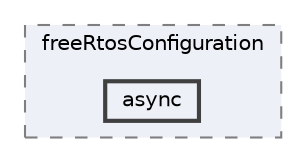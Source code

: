digraph "async"
{
 // LATEX_PDF_SIZE
  bgcolor="transparent";
  edge [fontname=Helvetica,fontsize=10,labelfontname=Helvetica,labelfontsize=10];
  node [fontname=Helvetica,fontsize=10,shape=box,height=0.2,width=0.4];
  compound=true
  subgraph clusterdir_c85114501dc9dc613accff357b4d8de7 {
    graph [ bgcolor="#edf0f7", pencolor="grey50", label="freeRtosConfiguration", fontname=Helvetica,fontsize=10 style="filled,dashed", URL="dir_c85114501dc9dc613accff357b4d8de7.html",tooltip=""]
  dir_65d356e0dff7c5880874e37e83125dae [label="async", fillcolor="#edf0f7", color="grey25", style="filled,bold", URL="dir_65d356e0dff7c5880874e37e83125dae.html",tooltip=""];
  }
}
